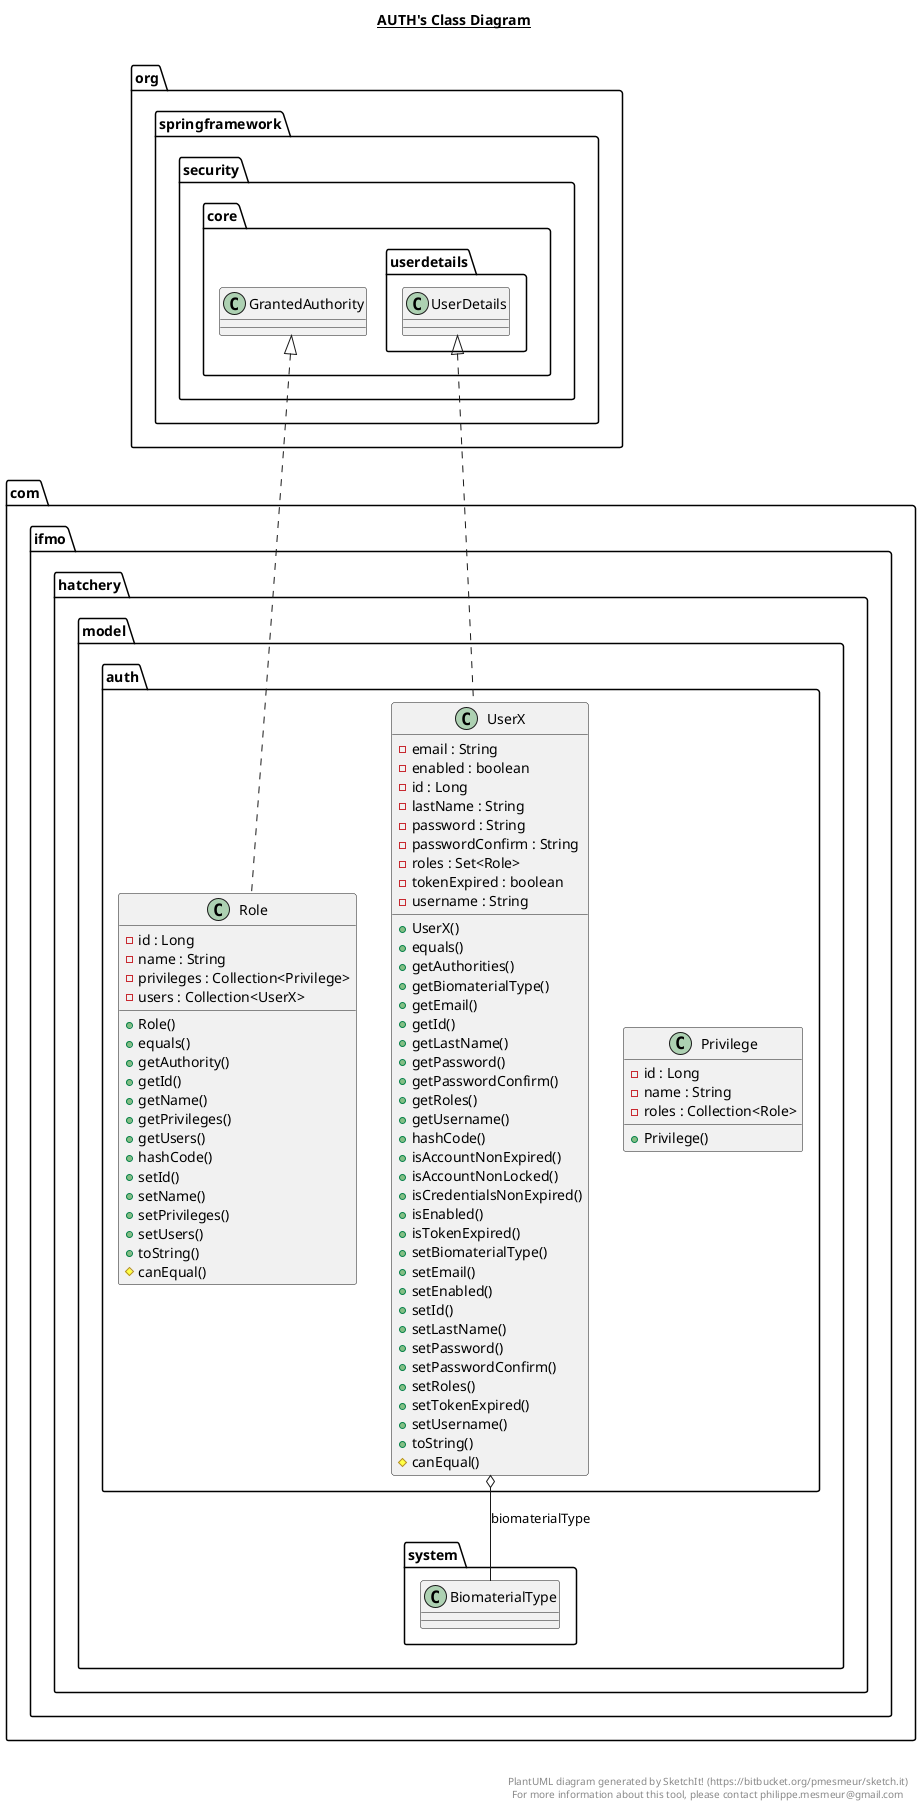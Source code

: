 @startuml

title __AUTH's Class Diagram__\n

  namespace com.ifmo.hatchery {
    namespace model.auth {
      class com.ifmo.hatchery.model.auth.Privilege {
          - id : Long
          - name : String
          - roles : Collection<Role>
          + Privilege()
      }
    }
  }
  

  namespace com.ifmo.hatchery {
    namespace model.auth {
      class com.ifmo.hatchery.model.auth.Role {
          - id : Long
          - name : String
          - privileges : Collection<Privilege>
          - users : Collection<UserX>
          + Role()
          + equals()
          + getAuthority()
          + getId()
          + getName()
          + getPrivileges()
          + getUsers()
          + hashCode()
          + setId()
          + setName()
          + setPrivileges()
          + setUsers()
          + toString()
          # canEqual()
      }
    }
  }
  

  namespace com.ifmo.hatchery {
    namespace model.auth {
      class com.ifmo.hatchery.model.auth.UserX {
          - email : String
          - enabled : boolean
          - id : Long
          - lastName : String
          - password : String
          - passwordConfirm : String
          - roles : Set<Role>
          - tokenExpired : boolean
          - username : String
          + UserX()
          + equals()
          + getAuthorities()
          + getBiomaterialType()
          + getEmail()
          + getId()
          + getLastName()
          + getPassword()
          + getPasswordConfirm()
          + getRoles()
          + getUsername()
          + hashCode()
          + isAccountNonExpired()
          + isAccountNonLocked()
          + isCredentialsNonExpired()
          + isEnabled()
          + isTokenExpired()
          + setBiomaterialType()
          + setEmail()
          + setEnabled()
          + setId()
          + setLastName()
          + setPassword()
          + setPasswordConfirm()
          + setRoles()
          + setTokenExpired()
          + setUsername()
          + toString()
          # canEqual()
      }
    }
  }
  

  com.ifmo.hatchery.model.auth.Role .up.|> org.springframework.security.core.GrantedAuthority
  com.ifmo.hatchery.model.auth.UserX .up.|> org.springframework.security.core.userdetails.UserDetails
  com.ifmo.hatchery.model.auth.UserX o-- com.ifmo.hatchery.model.system.BiomaterialType : biomaterialType


right footer


PlantUML diagram generated by SketchIt! (https://bitbucket.org/pmesmeur/sketch.it)
For more information about this tool, please contact philippe.mesmeur@gmail.com
endfooter

@enduml
